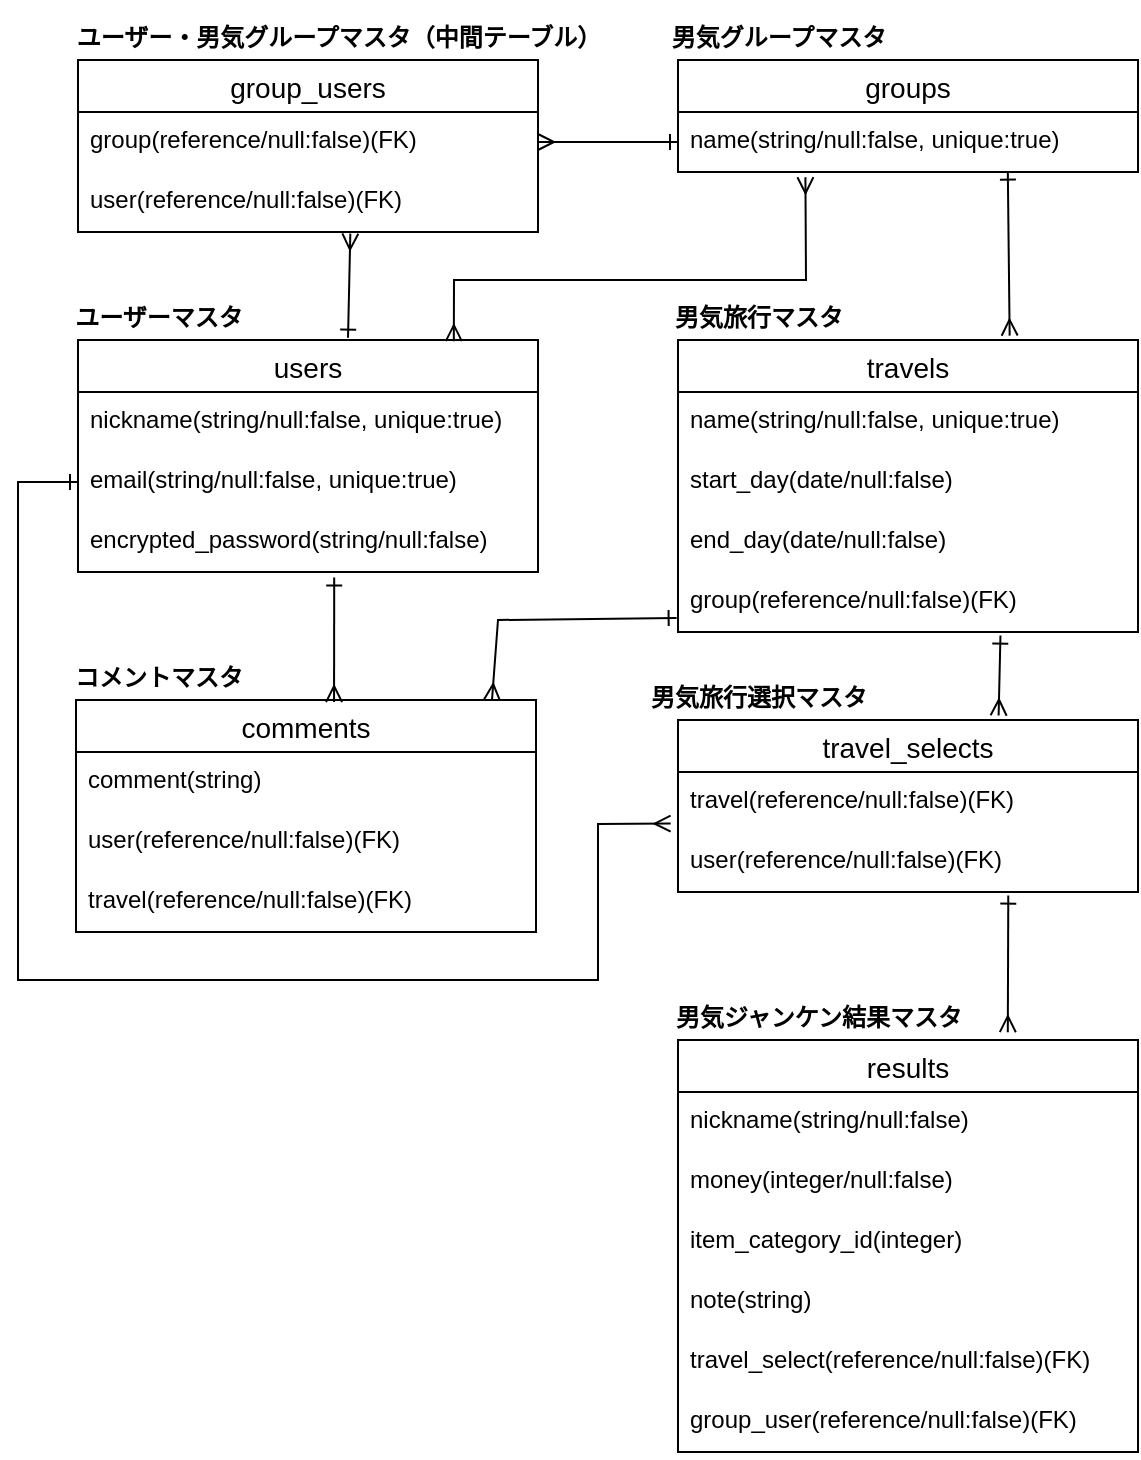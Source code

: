 <mxfile>
    <diagram id="gmgPJ9fsJCGwkUJHvNoy" name="ページ1">
        <mxGraphModel dx="362" dy="768" grid="1" gridSize="10" guides="1" tooltips="1" connect="1" arrows="1" fold="1" page="1" pageScale="1" pageWidth="850" pageHeight="1100" math="0" shadow="0">
            <root>
                <mxCell id="0"/>
                <mxCell id="1" parent="0"/>
                <mxCell id="2" value="users" style="swimlane;fontStyle=0;childLayout=stackLayout;horizontal=1;startSize=26;horizontalStack=0;resizeParent=1;resizeParentMax=0;resizeLast=0;collapsible=1;marginBottom=0;align=center;fontSize=14;" parent="1" vertex="1">
                    <mxGeometry x="180" y="430" width="230" height="116" as="geometry"/>
                </mxCell>
                <mxCell id="3" value="nickname(string/null:false, unique:true)" style="text;strokeColor=none;fillColor=none;spacingLeft=4;spacingRight=4;overflow=hidden;rotatable=0;points=[[0,0.5],[1,0.5]];portConstraint=eastwest;fontSize=12;" parent="2" vertex="1">
                    <mxGeometry y="26" width="230" height="30" as="geometry"/>
                </mxCell>
                <mxCell id="4" value="email(string/null:false, unique:true)" style="text;strokeColor=none;fillColor=none;spacingLeft=4;spacingRight=4;overflow=hidden;rotatable=0;points=[[0,0.5],[1,0.5]];portConstraint=eastwest;fontSize=12;" parent="2" vertex="1">
                    <mxGeometry y="56" width="230" height="30" as="geometry"/>
                </mxCell>
                <mxCell id="5" value="encrypted_password(string/null:false)" style="text;strokeColor=none;fillColor=none;spacingLeft=4;spacingRight=4;overflow=hidden;rotatable=0;points=[[0,0.5],[1,0.5]];portConstraint=eastwest;fontSize=12;" parent="2" vertex="1">
                    <mxGeometry y="86" width="230" height="30" as="geometry"/>
                </mxCell>
                <mxCell id="6" value="&lt;font style=&quot;font-size: 12px&quot;&gt;ユーザーマスタ&lt;/font&gt;" style="text;strokeColor=none;fillColor=none;html=1;fontSize=24;fontStyle=1;verticalAlign=middle;align=center;" parent="1" vertex="1">
                    <mxGeometry x="170" y="400" width="100" height="30" as="geometry"/>
                </mxCell>
                <mxCell id="7" value="group_users" style="swimlane;fontStyle=0;childLayout=stackLayout;horizontal=1;startSize=26;horizontalStack=0;resizeParent=1;resizeParentMax=0;resizeLast=0;collapsible=1;marginBottom=0;align=center;fontSize=14;" parent="1" vertex="1">
                    <mxGeometry x="180" y="290" width="230" height="86" as="geometry"/>
                </mxCell>
                <mxCell id="9" value="group(reference/null:false)(FK)" style="text;strokeColor=none;fillColor=none;spacingLeft=4;spacingRight=4;overflow=hidden;rotatable=0;points=[[0,0.5],[1,0.5]];portConstraint=eastwest;fontSize=12;" parent="7" vertex="1">
                    <mxGeometry y="26" width="230" height="30" as="geometry"/>
                </mxCell>
                <mxCell id="8" value="user(reference/null:false)(FK)" style="text;strokeColor=none;fillColor=none;spacingLeft=4;spacingRight=4;overflow=hidden;rotatable=0;points=[[0,0.5],[1,0.5]];portConstraint=eastwest;fontSize=12;" parent="7" vertex="1">
                    <mxGeometry y="56" width="230" height="30" as="geometry"/>
                </mxCell>
                <mxCell id="10" value="&lt;font style=&quot;font-size: 12px&quot;&gt;ユーザー・男気グループマスタ（中間テーブル）&lt;/font&gt;" style="text;strokeColor=none;fillColor=none;html=1;fontSize=24;fontStyle=1;verticalAlign=middle;align=center;" parent="1" vertex="1">
                    <mxGeometry x="260" y="260" width="100" height="30" as="geometry"/>
                </mxCell>
                <mxCell id="11" value="groups" style="swimlane;fontStyle=0;childLayout=stackLayout;horizontal=1;startSize=26;horizontalStack=0;resizeParent=1;resizeParentMax=0;resizeLast=0;collapsible=1;marginBottom=0;align=center;fontSize=14;" parent="1" vertex="1">
                    <mxGeometry x="480" y="290" width="230" height="56" as="geometry"/>
                </mxCell>
                <mxCell id="12" value="name(string/null:false, unique:true)" style="text;strokeColor=none;fillColor=none;spacingLeft=4;spacingRight=4;overflow=hidden;rotatable=0;points=[[0,0.5],[1,0.5]];portConstraint=eastwest;fontSize=12;" parent="11" vertex="1">
                    <mxGeometry y="26" width="230" height="30" as="geometry"/>
                </mxCell>
                <mxCell id="13" value="&lt;span style=&quot;font-size: 12px&quot;&gt;男気グループマスタ&lt;/span&gt;" style="text;strokeColor=none;fillColor=none;html=1;fontSize=24;fontStyle=1;verticalAlign=middle;align=center;" parent="1" vertex="1">
                    <mxGeometry x="480" y="260" width="100" height="30" as="geometry"/>
                </mxCell>
                <mxCell id="14" value="" style="endArrow=ERmany;html=1;rounded=0;endFill=0;startArrow=ERone;startFill=0;exitX=0;exitY=0.5;exitDx=0;exitDy=0;entryX=1;entryY=0.5;entryDx=0;entryDy=0;" parent="1" source="12" target="9" edge="1">
                    <mxGeometry relative="1" as="geometry">
                        <mxPoint x="120" y="356" as="sourcePoint"/>
                        <mxPoint x="408" y="318" as="targetPoint"/>
                    </mxGeometry>
                </mxCell>
                <mxCell id="15" value="" style="endArrow=ERmany;html=1;rounded=0;endFill=0;startArrow=ERone;startFill=0;exitX=0.587;exitY=-0.01;exitDx=0;exitDy=0;exitPerimeter=0;entryX=0.592;entryY=1.027;entryDx=0;entryDy=0;entryPerimeter=0;" parent="1" source="2" target="8" edge="1">
                    <mxGeometry relative="1" as="geometry">
                        <mxPoint x="110" y="346" as="sourcePoint"/>
                        <mxPoint x="315" y="370" as="targetPoint"/>
                    </mxGeometry>
                </mxCell>
                <mxCell id="16" value="travels" style="swimlane;fontStyle=0;childLayout=stackLayout;horizontal=1;startSize=26;horizontalStack=0;resizeParent=1;resizeParentMax=0;resizeLast=0;collapsible=1;marginBottom=0;align=center;fontSize=14;" parent="1" vertex="1">
                    <mxGeometry x="480" y="430" width="230" height="146" as="geometry"/>
                </mxCell>
                <mxCell id="17" value="name(string/null:false, unique:true)" style="text;strokeColor=none;fillColor=none;spacingLeft=4;spacingRight=4;overflow=hidden;rotatable=0;points=[[0,0.5],[1,0.5]];portConstraint=eastwest;fontSize=12;" parent="16" vertex="1">
                    <mxGeometry y="26" width="230" height="30" as="geometry"/>
                </mxCell>
                <mxCell id="18" value="start_day(date/null:false)" style="text;strokeColor=none;fillColor=none;spacingLeft=4;spacingRight=4;overflow=hidden;rotatable=0;points=[[0,0.5],[1,0.5]];portConstraint=eastwest;fontSize=12;" parent="16" vertex="1">
                    <mxGeometry y="56" width="230" height="30" as="geometry"/>
                </mxCell>
                <mxCell id="19" value="end_day(date/null:false)" style="text;strokeColor=none;fillColor=none;spacingLeft=4;spacingRight=4;overflow=hidden;rotatable=0;points=[[0,0.5],[1,0.5]];portConstraint=eastwest;fontSize=12;" parent="16" vertex="1">
                    <mxGeometry y="86" width="230" height="30" as="geometry"/>
                </mxCell>
                <mxCell id="20" value="group(reference/null:false)(FK)" style="text;strokeColor=none;fillColor=none;spacingLeft=4;spacingRight=4;overflow=hidden;rotatable=0;points=[[0,0.5],[1,0.5]];portConstraint=eastwest;fontSize=12;" parent="16" vertex="1">
                    <mxGeometry y="116" width="230" height="30" as="geometry"/>
                </mxCell>
                <mxCell id="21" value="&lt;span style=&quot;font-size: 12px&quot;&gt;男気旅行マスタ&lt;/span&gt;" style="text;strokeColor=none;fillColor=none;html=1;fontSize=24;fontStyle=1;verticalAlign=middle;align=center;" parent="1" vertex="1">
                    <mxGeometry x="470" y="400" width="100" height="30" as="geometry"/>
                </mxCell>
                <mxCell id="22" value="" style="endArrow=ERmany;html=1;rounded=0;endFill=0;startArrow=ERone;startFill=0;entryX=0.721;entryY=-0.015;entryDx=0;entryDy=0;exitX=0.717;exitY=0.993;exitDx=0;exitDy=0;exitPerimeter=0;entryPerimeter=0;" parent="1" source="12" target="16" edge="1">
                    <mxGeometry relative="1" as="geometry">
                        <mxPoint x="595" y="340" as="sourcePoint"/>
                        <mxPoint x="420" y="341" as="targetPoint"/>
                    </mxGeometry>
                </mxCell>
                <mxCell id="23" value="results" style="swimlane;fontStyle=0;childLayout=stackLayout;horizontal=1;startSize=26;horizontalStack=0;resizeParent=1;resizeParentMax=0;resizeLast=0;collapsible=1;marginBottom=0;align=center;fontSize=14;" parent="1" vertex="1">
                    <mxGeometry x="480" y="780" width="230" height="206" as="geometry"/>
                </mxCell>
                <mxCell id="53" value="nickname(string/null:false)" style="text;strokeColor=none;fillColor=none;spacingLeft=4;spacingRight=4;overflow=hidden;rotatable=0;points=[[0,0.5],[1,0.5]];portConstraint=eastwest;fontSize=12;" vertex="1" parent="23">
                    <mxGeometry y="26" width="230" height="30" as="geometry"/>
                </mxCell>
                <mxCell id="24" value="money(integer/null:false)" style="text;strokeColor=none;fillColor=none;spacingLeft=4;spacingRight=4;overflow=hidden;rotatable=0;points=[[0,0.5],[1,0.5]];portConstraint=eastwest;fontSize=12;" parent="23" vertex="1">
                    <mxGeometry y="56" width="230" height="30" as="geometry"/>
                </mxCell>
                <mxCell id="25" value="item_category_id(integer)" style="text;strokeColor=none;fillColor=none;spacingLeft=4;spacingRight=4;overflow=hidden;rotatable=0;points=[[0,0.5],[1,0.5]];portConstraint=eastwest;fontSize=12;" parent="23" vertex="1">
                    <mxGeometry y="86" width="230" height="30" as="geometry"/>
                </mxCell>
                <mxCell id="26" value="note(string)" style="text;strokeColor=none;fillColor=none;spacingLeft=4;spacingRight=4;overflow=hidden;rotatable=0;points=[[0,0.5],[1,0.5]];portConstraint=eastwest;fontSize=12;" parent="23" vertex="1">
                    <mxGeometry y="116" width="230" height="30" as="geometry"/>
                </mxCell>
                <mxCell id="27" value="travel_select(reference/null:false)(FK)" style="text;strokeColor=none;fillColor=none;spacingLeft=4;spacingRight=4;overflow=hidden;rotatable=0;points=[[0,0.5],[1,0.5]];portConstraint=eastwest;fontSize=12;" parent="23" vertex="1">
                    <mxGeometry y="146" width="230" height="30" as="geometry"/>
                </mxCell>
                <mxCell id="28" value="group_user(reference/null:false)(FK)" style="text;strokeColor=none;fillColor=none;spacingLeft=4;spacingRight=4;overflow=hidden;rotatable=0;points=[[0,0.5],[1,0.5]];portConstraint=eastwest;fontSize=12;" parent="23" vertex="1">
                    <mxGeometry y="176" width="230" height="30" as="geometry"/>
                </mxCell>
                <mxCell id="29" value="&lt;span style=&quot;font-size: 12px&quot;&gt;男気ジャンケン結果マスタ&lt;/span&gt;" style="text;strokeColor=none;fillColor=none;html=1;fontSize=24;fontStyle=1;verticalAlign=middle;align=center;" parent="1" vertex="1">
                    <mxGeometry x="500" y="750" width="100" height="30" as="geometry"/>
                </mxCell>
                <mxCell id="31" value="" style="endArrow=ERmany;html=1;rounded=0;endFill=0;startArrow=ERone;startFill=0;entryX=0.717;entryY=-0.019;entryDx=0;entryDy=0;entryPerimeter=0;exitX=0.718;exitY=1.06;exitDx=0;exitDy=0;exitPerimeter=0;" parent="1" source="45" target="23" edge="1">
                    <mxGeometry relative="1" as="geometry">
                        <mxPoint x="645" y="700" as="sourcePoint"/>
                        <mxPoint x="655.83" y="437.81" as="targetPoint"/>
                    </mxGeometry>
                </mxCell>
                <mxCell id="32" value="&lt;font style=&quot;font-size: 12px&quot;&gt;コメントマスタ&lt;/font&gt;" style="text;strokeColor=none;fillColor=none;html=1;fontSize=24;fontStyle=1;verticalAlign=middle;align=center;" parent="1" vertex="1">
                    <mxGeometry x="170" y="580" width="100" height="30" as="geometry"/>
                </mxCell>
                <mxCell id="33" value="comments" style="swimlane;fontStyle=0;childLayout=stackLayout;horizontal=1;startSize=26;horizontalStack=0;resizeParent=1;resizeParentMax=0;resizeLast=0;collapsible=1;marginBottom=0;align=center;fontSize=14;" parent="1" vertex="1">
                    <mxGeometry x="179" y="610" width="230" height="116" as="geometry"/>
                </mxCell>
                <mxCell id="34" value="comment(string)" style="text;strokeColor=none;fillColor=none;spacingLeft=4;spacingRight=4;overflow=hidden;rotatable=0;points=[[0,0.5],[1,0.5]];portConstraint=eastwest;fontSize=12;" parent="33" vertex="1">
                    <mxGeometry y="26" width="230" height="30" as="geometry"/>
                </mxCell>
                <mxCell id="52" value="user(reference/null:false)(FK)" style="text;strokeColor=none;fillColor=none;spacingLeft=4;spacingRight=4;overflow=hidden;rotatable=0;points=[[0,0.5],[1,0.5]];portConstraint=eastwest;fontSize=12;" parent="33" vertex="1">
                    <mxGeometry y="56" width="230" height="30" as="geometry"/>
                </mxCell>
                <mxCell id="35" value="travel(reference/null:false)(FK)" style="text;strokeColor=none;fillColor=none;spacingLeft=4;spacingRight=4;overflow=hidden;rotatable=0;points=[[0,0.5],[1,0.5]];portConstraint=eastwest;fontSize=12;" parent="33" vertex="1">
                    <mxGeometry y="86" width="230" height="30" as="geometry"/>
                </mxCell>
                <mxCell id="36" value="" style="endArrow=ERmany;html=1;rounded=0;endFill=0;startArrow=ERone;startFill=0;exitX=0.557;exitY=1.093;exitDx=0;exitDy=0;exitPerimeter=0;entryX=0.561;entryY=0.009;entryDx=0;entryDy=0;entryPerimeter=0;" parent="1" source="5" target="33" edge="1">
                    <mxGeometry relative="1" as="geometry">
                        <mxPoint x="362.5" y="440" as="sourcePoint"/>
                        <mxPoint x="358" y="387" as="targetPoint"/>
                    </mxGeometry>
                </mxCell>
                <mxCell id="37" value="" style="endArrow=ERmany;html=1;rounded=0;endFill=0;startArrow=ERone;startFill=0;exitX=-0.003;exitY=0.767;exitDx=0;exitDy=0;exitPerimeter=0;" parent="1" source="20" edge="1">
                    <mxGeometry relative="1" as="geometry">
                        <mxPoint x="318.11" y="558.79" as="sourcePoint"/>
                        <mxPoint x="387" y="610" as="targetPoint"/>
                        <Array as="points">
                            <mxPoint x="390" y="570"/>
                        </Array>
                    </mxGeometry>
                </mxCell>
                <mxCell id="38" value="" style="endArrow=ERmany;html=1;rounded=0;endFill=0;startArrow=ERmany;startFill=0;exitX=0.277;exitY=1.087;exitDx=0;exitDy=0;entryX=0.817;entryY=0.005;entryDx=0;entryDy=0;entryPerimeter=0;exitPerimeter=0;" parent="1" source="12" target="2" edge="1">
                    <mxGeometry relative="1" as="geometry">
                        <mxPoint x="490" y="341" as="sourcePoint"/>
                        <mxPoint x="420" y="341" as="targetPoint"/>
                        <Array as="points">
                            <mxPoint x="544" y="400"/>
                            <mxPoint x="368" y="400"/>
                        </Array>
                    </mxGeometry>
                </mxCell>
                <mxCell id="39" value="travel_selects" style="swimlane;fontStyle=0;childLayout=stackLayout;horizontal=1;startSize=26;horizontalStack=0;resizeParent=1;resizeParentMax=0;resizeLast=0;collapsible=1;marginBottom=0;align=center;fontSize=14;" parent="1" vertex="1">
                    <mxGeometry x="480" y="620" width="230" height="86" as="geometry"/>
                </mxCell>
                <mxCell id="43" value="travel(reference/null:false)(FK)" style="text;strokeColor=none;fillColor=none;spacingLeft=4;spacingRight=4;overflow=hidden;rotatable=0;points=[[0,0.5],[1,0.5]];portConstraint=eastwest;fontSize=12;" parent="39" vertex="1">
                    <mxGeometry y="26" width="230" height="30" as="geometry"/>
                </mxCell>
                <mxCell id="45" value="user(reference/null:false)(FK)" style="text;strokeColor=none;fillColor=none;spacingLeft=4;spacingRight=4;overflow=hidden;rotatable=0;points=[[0,0.5],[1,0.5]];portConstraint=eastwest;fontSize=12;" parent="39" vertex="1">
                    <mxGeometry y="56" width="230" height="30" as="geometry"/>
                </mxCell>
                <mxCell id="44" value="&lt;span style=&quot;font-size: 12px&quot;&gt;男気旅行選択マスタ&lt;/span&gt;" style="text;strokeColor=none;fillColor=none;html=1;fontSize=24;fontStyle=1;verticalAlign=middle;align=center;" parent="1" vertex="1">
                    <mxGeometry x="470" y="590" width="100" height="30" as="geometry"/>
                </mxCell>
                <mxCell id="47" value="" style="endArrow=ERmany;html=1;rounded=0;endFill=0;startArrow=ERone;startFill=0;exitX=0.701;exitY=1.06;exitDx=0;exitDy=0;exitPerimeter=0;entryX=0.697;entryY=-0.026;entryDx=0;entryDy=0;entryPerimeter=0;" parent="1" source="20" target="39" edge="1">
                    <mxGeometry relative="1" as="geometry">
                        <mxPoint x="655" y="710" as="sourcePoint"/>
                        <mxPoint x="641" y="610" as="targetPoint"/>
                    </mxGeometry>
                </mxCell>
                <mxCell id="48" value="" style="endArrow=ERmany;html=1;rounded=0;endFill=0;startArrow=ERone;startFill=0;exitX=0;exitY=0.5;exitDx=0;exitDy=0;entryX=-0.016;entryY=0.86;entryDx=0;entryDy=0;entryPerimeter=0;" parent="1" source="4" target="43" edge="1">
                    <mxGeometry relative="1" as="geometry">
                        <mxPoint x="651.23" y="587.8" as="sourcePoint"/>
                        <mxPoint x="440" y="661" as="targetPoint"/>
                        <Array as="points">
                            <mxPoint x="150" y="501"/>
                            <mxPoint x="150" y="750"/>
                            <mxPoint x="320" y="750"/>
                            <mxPoint x="440" y="750"/>
                            <mxPoint x="440" y="672"/>
                        </Array>
                    </mxGeometry>
                </mxCell>
            </root>
        </mxGraphModel>
    </diagram>
</mxfile>